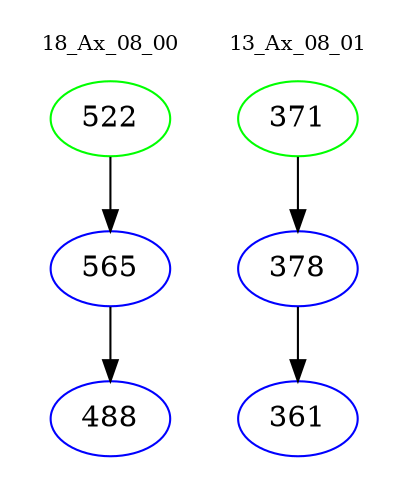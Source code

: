 digraph{
subgraph cluster_0 {
color = white
label = "18_Ax_08_00";
fontsize=10;
T0_522 [label="522", color="green"]
T0_522 -> T0_565 [color="black"]
T0_565 [label="565", color="blue"]
T0_565 -> T0_488 [color="black"]
T0_488 [label="488", color="blue"]
}
subgraph cluster_1 {
color = white
label = "13_Ax_08_01";
fontsize=10;
T1_371 [label="371", color="green"]
T1_371 -> T1_378 [color="black"]
T1_378 [label="378", color="blue"]
T1_378 -> T1_361 [color="black"]
T1_361 [label="361", color="blue"]
}
}
